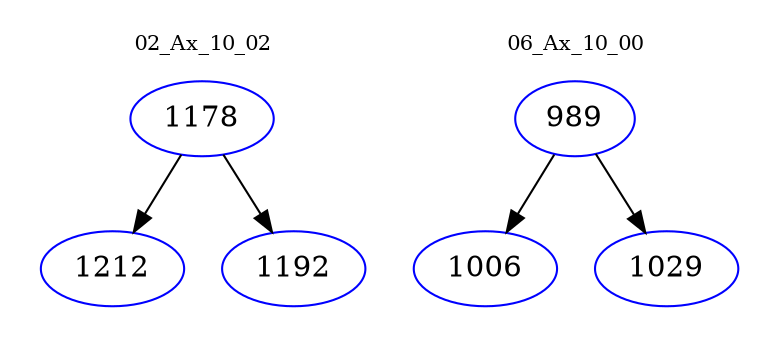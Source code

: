digraph{
subgraph cluster_0 {
color = white
label = "02_Ax_10_02";
fontsize=10;
T0_1178 [label="1178", color="blue"]
T0_1178 -> T0_1212 [color="black"]
T0_1212 [label="1212", color="blue"]
T0_1178 -> T0_1192 [color="black"]
T0_1192 [label="1192", color="blue"]
}
subgraph cluster_1 {
color = white
label = "06_Ax_10_00";
fontsize=10;
T1_989 [label="989", color="blue"]
T1_989 -> T1_1006 [color="black"]
T1_1006 [label="1006", color="blue"]
T1_989 -> T1_1029 [color="black"]
T1_1029 [label="1029", color="blue"]
}
}
